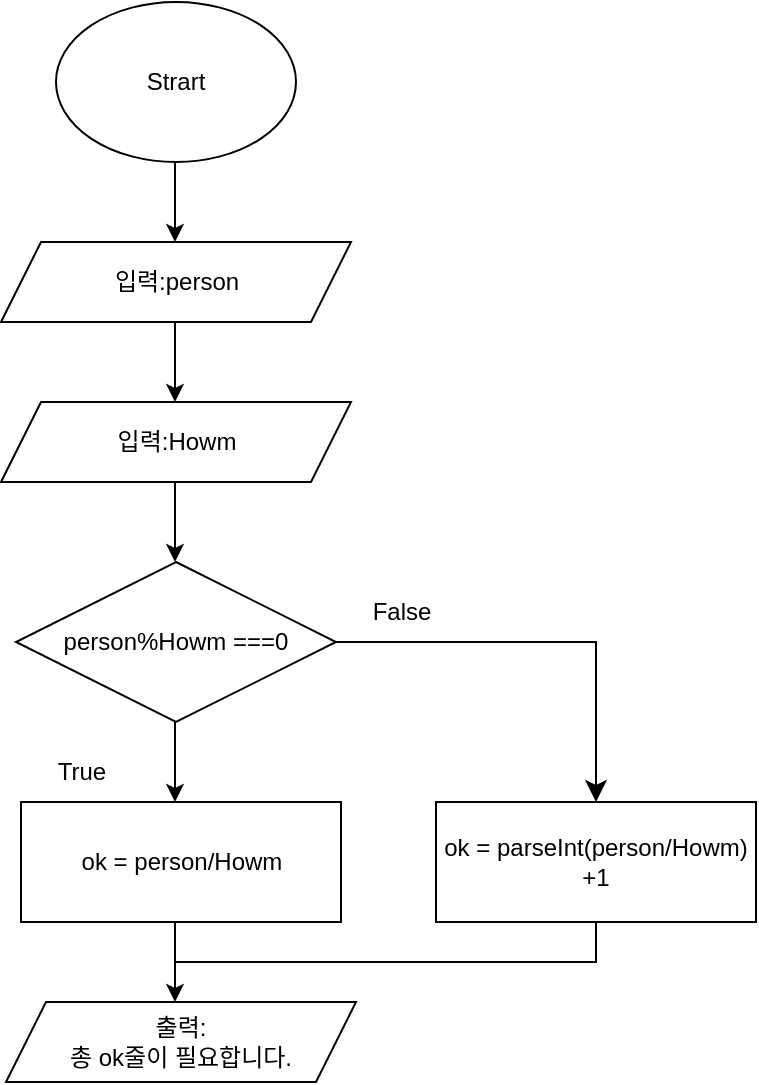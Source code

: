 <mxfile version="22.1.7" type="device">
  <diagram id="C5RBs43oDa-KdzZeNtuy" name="Page-1">
    <mxGraphModel dx="792" dy="1132" grid="1" gridSize="10" guides="1" tooltips="1" connect="1" arrows="1" fold="1" page="1" pageScale="1" pageWidth="827" pageHeight="1169" math="0" shadow="0">
      <root>
        <mxCell id="WIyWlLk6GJQsqaUBKTNV-0" />
        <mxCell id="WIyWlLk6GJQsqaUBKTNV-1" parent="WIyWlLk6GJQsqaUBKTNV-0" />
        <mxCell id="6GwFP3exg01wJ5yeqgeh-1" value="Strart" style="ellipse;whiteSpace=wrap;html=1;" vertex="1" parent="WIyWlLk6GJQsqaUBKTNV-1">
          <mxGeometry x="330" y="80" width="120" height="80" as="geometry" />
        </mxCell>
        <mxCell id="6GwFP3exg01wJ5yeqgeh-2" value="입력:person" style="shape=parallelogram;perimeter=parallelogramPerimeter;whiteSpace=wrap;html=1;fixedSize=1;" vertex="1" parent="WIyWlLk6GJQsqaUBKTNV-1">
          <mxGeometry x="302.5" y="200" width="175" height="40" as="geometry" />
        </mxCell>
        <mxCell id="6GwFP3exg01wJ5yeqgeh-3" value="입력:Howm" style="shape=parallelogram;perimeter=parallelogramPerimeter;whiteSpace=wrap;html=1;fixedSize=1;" vertex="1" parent="WIyWlLk6GJQsqaUBKTNV-1">
          <mxGeometry x="302.5" y="280" width="175" height="40" as="geometry" />
        </mxCell>
        <mxCell id="6GwFP3exg01wJ5yeqgeh-4" value="person%Howm ===0" style="rhombus;whiteSpace=wrap;html=1;" vertex="1" parent="WIyWlLk6GJQsqaUBKTNV-1">
          <mxGeometry x="310" y="360" width="160" height="80" as="geometry" />
        </mxCell>
        <mxCell id="6GwFP3exg01wJ5yeqgeh-5" value="ok = person/Howm" style="rounded=0;whiteSpace=wrap;html=1;" vertex="1" parent="WIyWlLk6GJQsqaUBKTNV-1">
          <mxGeometry x="312.5" y="480" width="160" height="60" as="geometry" />
        </mxCell>
        <mxCell id="6GwFP3exg01wJ5yeqgeh-6" value="ok = parseInt(person/Howm)&lt;br&gt;+1" style="rounded=0;whiteSpace=wrap;html=1;" vertex="1" parent="WIyWlLk6GJQsqaUBKTNV-1">
          <mxGeometry x="520" y="480" width="160" height="60" as="geometry" />
        </mxCell>
        <mxCell id="6GwFP3exg01wJ5yeqgeh-7" value="출력:&lt;br&gt;총 ok줄이 필요합니다." style="shape=parallelogram;perimeter=parallelogramPerimeter;whiteSpace=wrap;html=1;fixedSize=1;" vertex="1" parent="WIyWlLk6GJQsqaUBKTNV-1">
          <mxGeometry x="305" y="580" width="175" height="40" as="geometry" />
        </mxCell>
        <mxCell id="6GwFP3exg01wJ5yeqgeh-8" value="" style="endArrow=classic;html=1;rounded=0;" edge="1" parent="WIyWlLk6GJQsqaUBKTNV-1">
          <mxGeometry width="50" height="50" relative="1" as="geometry">
            <mxPoint x="389.5" y="160" as="sourcePoint" />
            <mxPoint x="389.5" y="200" as="targetPoint" />
          </mxGeometry>
        </mxCell>
        <mxCell id="6GwFP3exg01wJ5yeqgeh-9" value="" style="endArrow=classic;html=1;rounded=0;" edge="1" parent="WIyWlLk6GJQsqaUBKTNV-1">
          <mxGeometry width="50" height="50" relative="1" as="geometry">
            <mxPoint x="389.5" y="240" as="sourcePoint" />
            <mxPoint x="389.5" y="280" as="targetPoint" />
          </mxGeometry>
        </mxCell>
        <mxCell id="6GwFP3exg01wJ5yeqgeh-11" value="" style="endArrow=classic;html=1;rounded=0;" edge="1" parent="WIyWlLk6GJQsqaUBKTNV-1">
          <mxGeometry width="50" height="50" relative="1" as="geometry">
            <mxPoint x="389.5" y="540" as="sourcePoint" />
            <mxPoint x="389.5" y="580" as="targetPoint" />
          </mxGeometry>
        </mxCell>
        <mxCell id="6GwFP3exg01wJ5yeqgeh-12" value="" style="endArrow=classic;html=1;rounded=0;" edge="1" parent="WIyWlLk6GJQsqaUBKTNV-1">
          <mxGeometry width="50" height="50" relative="1" as="geometry">
            <mxPoint x="389.5" y="440" as="sourcePoint" />
            <mxPoint x="389.5" y="480" as="targetPoint" />
          </mxGeometry>
        </mxCell>
        <mxCell id="6GwFP3exg01wJ5yeqgeh-13" value="" style="endArrow=classic;html=1;rounded=0;" edge="1" parent="WIyWlLk6GJQsqaUBKTNV-1">
          <mxGeometry width="50" height="50" relative="1" as="geometry">
            <mxPoint x="389.5" y="320" as="sourcePoint" />
            <mxPoint x="389.5" y="360" as="targetPoint" />
          </mxGeometry>
        </mxCell>
        <mxCell id="6GwFP3exg01wJ5yeqgeh-20" value="" style="edgeStyle=segmentEdgeStyle;endArrow=classic;html=1;curved=0;rounded=0;endSize=8;startSize=8;entryX=0.5;entryY=0;entryDx=0;entryDy=0;" edge="1" parent="WIyWlLk6GJQsqaUBKTNV-1" target="6GwFP3exg01wJ5yeqgeh-6">
          <mxGeometry width="50" height="50" relative="1" as="geometry">
            <mxPoint x="470" y="400" as="sourcePoint" />
            <mxPoint x="600" y="470" as="targetPoint" />
          </mxGeometry>
        </mxCell>
        <mxCell id="6GwFP3exg01wJ5yeqgeh-22" value="" style="shape=partialRectangle;whiteSpace=wrap;html=1;bottom=0;right=0;fillColor=none;rotation=-180;" vertex="1" parent="WIyWlLk6GJQsqaUBKTNV-1">
          <mxGeometry x="390" y="540" width="210" height="20" as="geometry" />
        </mxCell>
        <mxCell id="6GwFP3exg01wJ5yeqgeh-23" value="False" style="text;html=1;strokeColor=none;fillColor=none;align=center;verticalAlign=middle;whiteSpace=wrap;rounded=0;" vertex="1" parent="WIyWlLk6GJQsqaUBKTNV-1">
          <mxGeometry x="472.5" y="370" width="60" height="30" as="geometry" />
        </mxCell>
        <mxCell id="6GwFP3exg01wJ5yeqgeh-24" value="True" style="text;html=1;strokeColor=none;fillColor=none;align=center;verticalAlign=middle;whiteSpace=wrap;rounded=0;" vertex="1" parent="WIyWlLk6GJQsqaUBKTNV-1">
          <mxGeometry x="312.5" y="450" width="60" height="30" as="geometry" />
        </mxCell>
      </root>
    </mxGraphModel>
  </diagram>
</mxfile>
